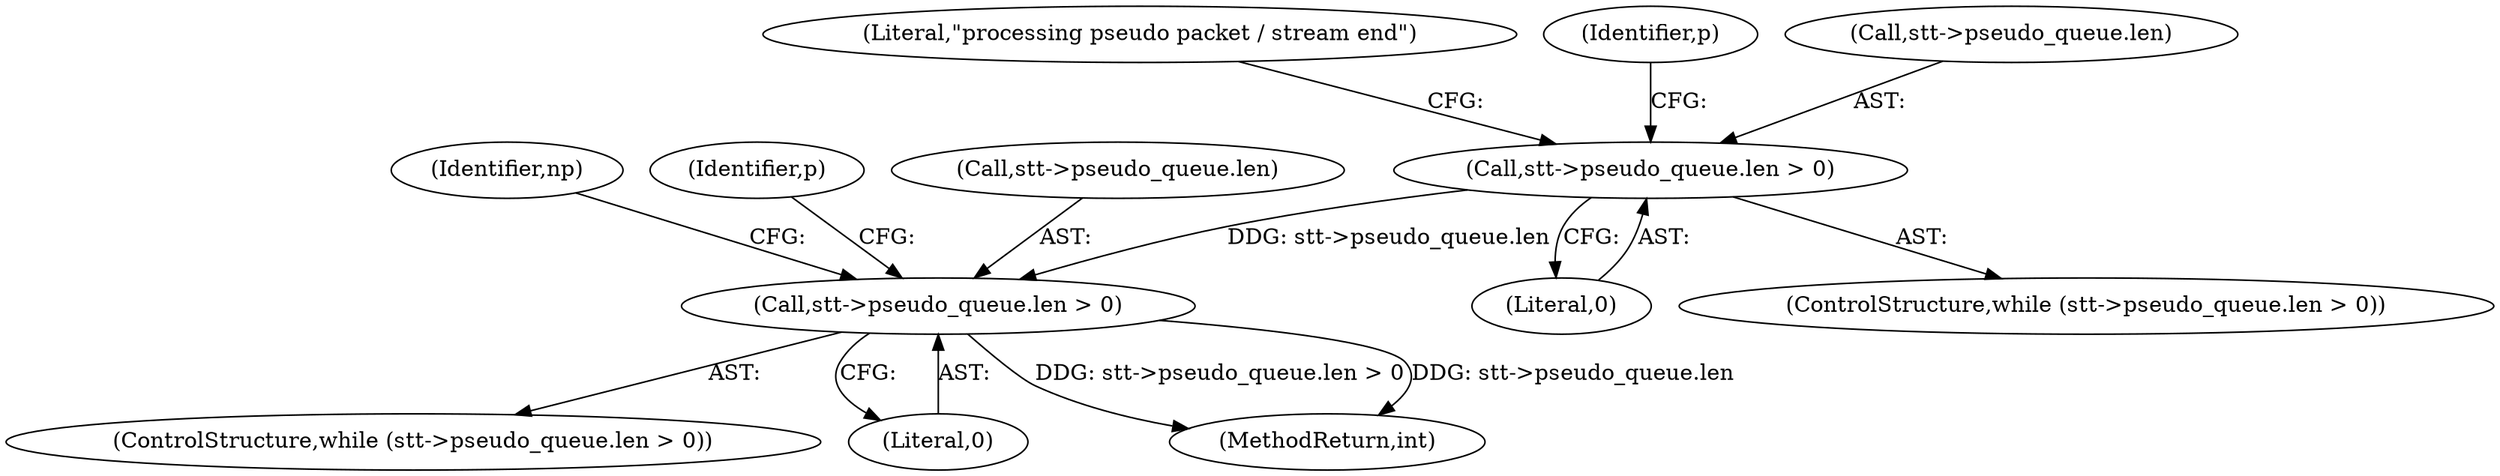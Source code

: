 digraph "0_suricata_843d0b7a10bb45627f94764a6c5d468a24143345@pointer" {
"1000536" [label="(Call,stt->pseudo_queue.len > 0)"];
"1000721" [label="(Call,stt->pseudo_queue.len > 0)"];
"1000720" [label="(ControlStructure,while (stt->pseudo_queue.len > 0))"];
"1000545" [label="(Literal,\"processing pseudo packet / stream end\")"];
"1000542" [label="(Literal,0)"];
"1000536" [label="(Call,stt->pseudo_queue.len > 0)"];
"1000535" [label="(ControlStructure,while (stt->pseudo_queue.len > 0))"];
"1000731" [label="(Identifier,np)"];
"1000748" [label="(Identifier,p)"];
"1000722" [label="(Call,stt->pseudo_queue.len)"];
"1000721" [label="(Call,stt->pseudo_queue.len > 0)"];
"1000601" [label="(Identifier,p)"];
"1000727" [label="(Literal,0)"];
"1000764" [label="(MethodReturn,int)"];
"1000537" [label="(Call,stt->pseudo_queue.len)"];
"1000536" -> "1000535"  [label="AST: "];
"1000536" -> "1000542"  [label="CFG: "];
"1000537" -> "1000536"  [label="AST: "];
"1000542" -> "1000536"  [label="AST: "];
"1000545" -> "1000536"  [label="CFG: "];
"1000601" -> "1000536"  [label="CFG: "];
"1000536" -> "1000721"  [label="DDG: stt->pseudo_queue.len"];
"1000721" -> "1000720"  [label="AST: "];
"1000721" -> "1000727"  [label="CFG: "];
"1000722" -> "1000721"  [label="AST: "];
"1000727" -> "1000721"  [label="AST: "];
"1000731" -> "1000721"  [label="CFG: "];
"1000748" -> "1000721"  [label="CFG: "];
"1000721" -> "1000764"  [label="DDG: stt->pseudo_queue.len > 0"];
"1000721" -> "1000764"  [label="DDG: stt->pseudo_queue.len"];
}
